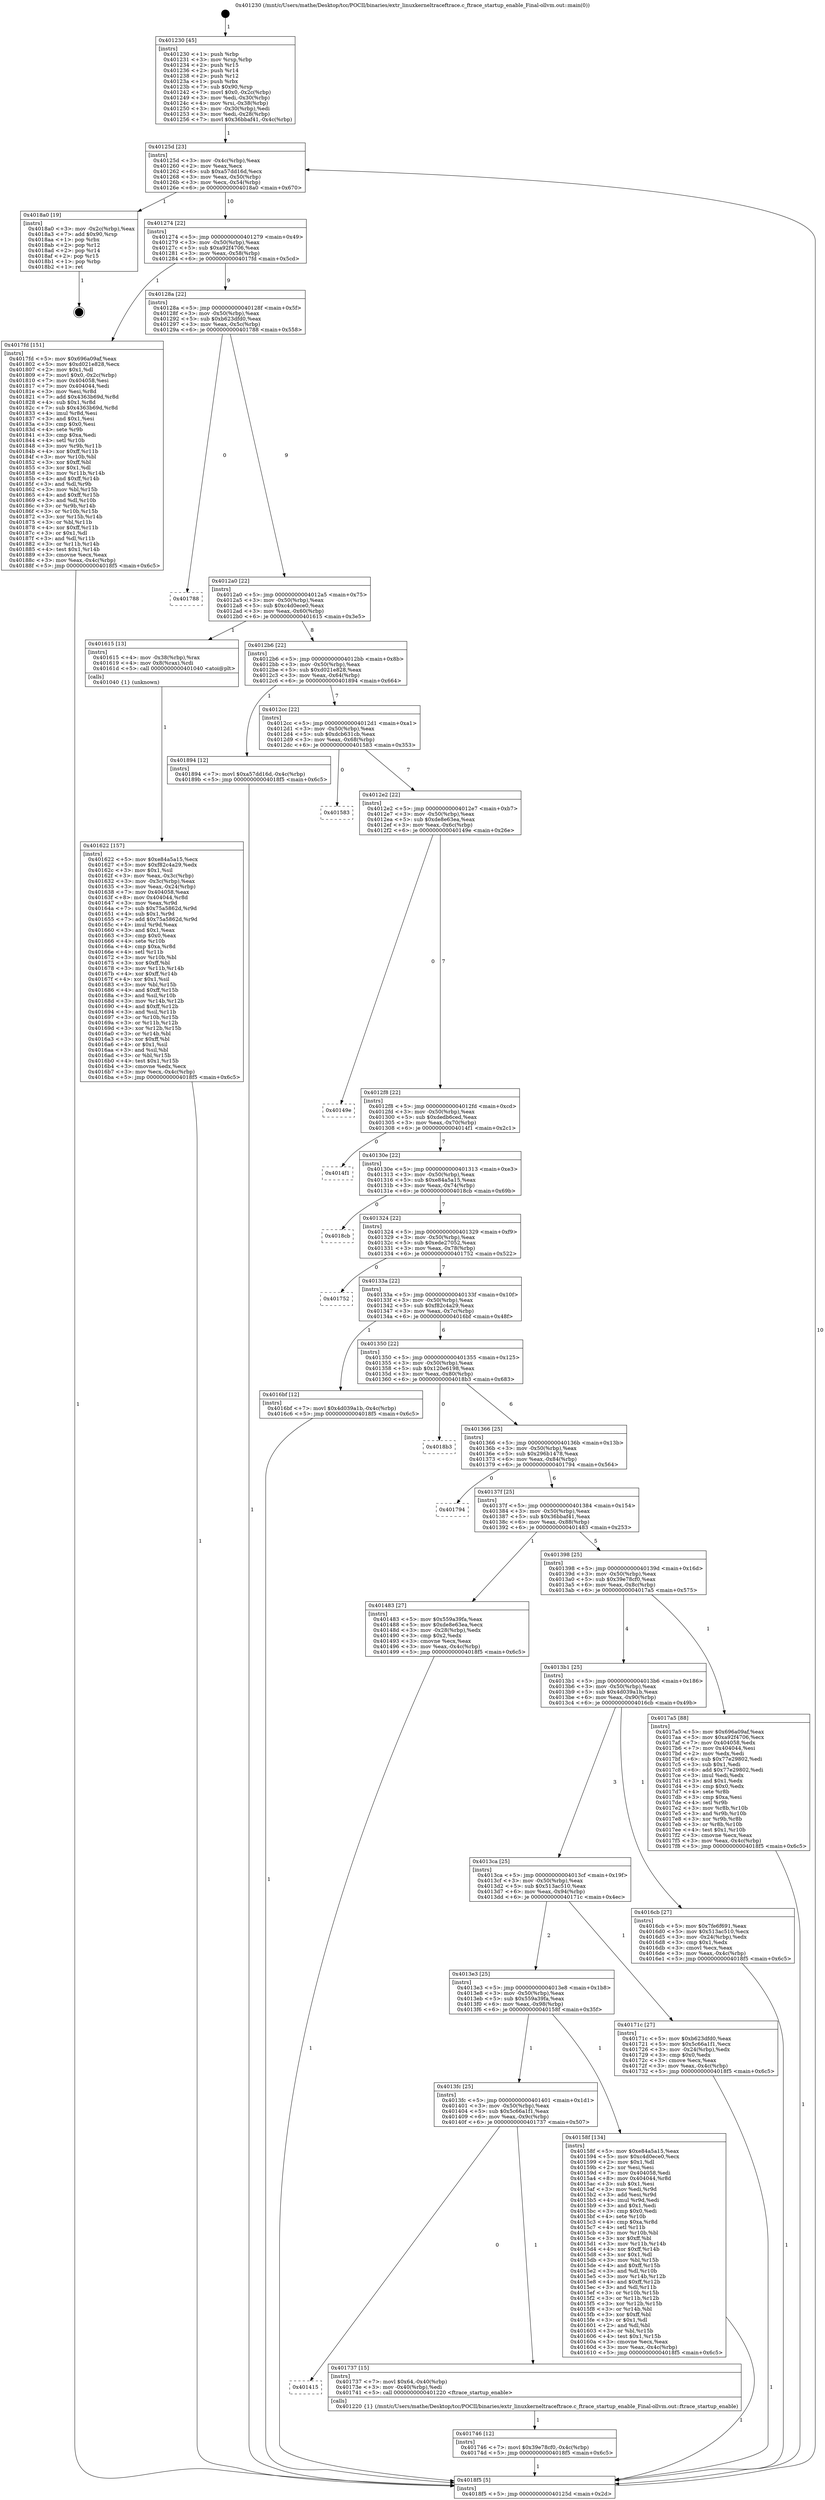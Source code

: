 digraph "0x401230" {
  label = "0x401230 (/mnt/c/Users/mathe/Desktop/tcc/POCII/binaries/extr_linuxkerneltraceftrace.c_ftrace_startup_enable_Final-ollvm.out::main(0))"
  labelloc = "t"
  node[shape=record]

  Entry [label="",width=0.3,height=0.3,shape=circle,fillcolor=black,style=filled]
  "0x40125d" [label="{
     0x40125d [23]\l
     | [instrs]\l
     &nbsp;&nbsp;0x40125d \<+3\>: mov -0x4c(%rbp),%eax\l
     &nbsp;&nbsp;0x401260 \<+2\>: mov %eax,%ecx\l
     &nbsp;&nbsp;0x401262 \<+6\>: sub $0xa57dd16d,%ecx\l
     &nbsp;&nbsp;0x401268 \<+3\>: mov %eax,-0x50(%rbp)\l
     &nbsp;&nbsp;0x40126b \<+3\>: mov %ecx,-0x54(%rbp)\l
     &nbsp;&nbsp;0x40126e \<+6\>: je 00000000004018a0 \<main+0x670\>\l
  }"]
  "0x4018a0" [label="{
     0x4018a0 [19]\l
     | [instrs]\l
     &nbsp;&nbsp;0x4018a0 \<+3\>: mov -0x2c(%rbp),%eax\l
     &nbsp;&nbsp;0x4018a3 \<+7\>: add $0x90,%rsp\l
     &nbsp;&nbsp;0x4018aa \<+1\>: pop %rbx\l
     &nbsp;&nbsp;0x4018ab \<+2\>: pop %r12\l
     &nbsp;&nbsp;0x4018ad \<+2\>: pop %r14\l
     &nbsp;&nbsp;0x4018af \<+2\>: pop %r15\l
     &nbsp;&nbsp;0x4018b1 \<+1\>: pop %rbp\l
     &nbsp;&nbsp;0x4018b2 \<+1\>: ret\l
  }"]
  "0x401274" [label="{
     0x401274 [22]\l
     | [instrs]\l
     &nbsp;&nbsp;0x401274 \<+5\>: jmp 0000000000401279 \<main+0x49\>\l
     &nbsp;&nbsp;0x401279 \<+3\>: mov -0x50(%rbp),%eax\l
     &nbsp;&nbsp;0x40127c \<+5\>: sub $0xa92f4706,%eax\l
     &nbsp;&nbsp;0x401281 \<+3\>: mov %eax,-0x58(%rbp)\l
     &nbsp;&nbsp;0x401284 \<+6\>: je 00000000004017fd \<main+0x5cd\>\l
  }"]
  Exit [label="",width=0.3,height=0.3,shape=circle,fillcolor=black,style=filled,peripheries=2]
  "0x4017fd" [label="{
     0x4017fd [151]\l
     | [instrs]\l
     &nbsp;&nbsp;0x4017fd \<+5\>: mov $0x696a09af,%eax\l
     &nbsp;&nbsp;0x401802 \<+5\>: mov $0xd021e828,%ecx\l
     &nbsp;&nbsp;0x401807 \<+2\>: mov $0x1,%dl\l
     &nbsp;&nbsp;0x401809 \<+7\>: movl $0x0,-0x2c(%rbp)\l
     &nbsp;&nbsp;0x401810 \<+7\>: mov 0x404058,%esi\l
     &nbsp;&nbsp;0x401817 \<+7\>: mov 0x404044,%edi\l
     &nbsp;&nbsp;0x40181e \<+3\>: mov %esi,%r8d\l
     &nbsp;&nbsp;0x401821 \<+7\>: add $0x4363b69d,%r8d\l
     &nbsp;&nbsp;0x401828 \<+4\>: sub $0x1,%r8d\l
     &nbsp;&nbsp;0x40182c \<+7\>: sub $0x4363b69d,%r8d\l
     &nbsp;&nbsp;0x401833 \<+4\>: imul %r8d,%esi\l
     &nbsp;&nbsp;0x401837 \<+3\>: and $0x1,%esi\l
     &nbsp;&nbsp;0x40183a \<+3\>: cmp $0x0,%esi\l
     &nbsp;&nbsp;0x40183d \<+4\>: sete %r9b\l
     &nbsp;&nbsp;0x401841 \<+3\>: cmp $0xa,%edi\l
     &nbsp;&nbsp;0x401844 \<+4\>: setl %r10b\l
     &nbsp;&nbsp;0x401848 \<+3\>: mov %r9b,%r11b\l
     &nbsp;&nbsp;0x40184b \<+4\>: xor $0xff,%r11b\l
     &nbsp;&nbsp;0x40184f \<+3\>: mov %r10b,%bl\l
     &nbsp;&nbsp;0x401852 \<+3\>: xor $0xff,%bl\l
     &nbsp;&nbsp;0x401855 \<+3\>: xor $0x1,%dl\l
     &nbsp;&nbsp;0x401858 \<+3\>: mov %r11b,%r14b\l
     &nbsp;&nbsp;0x40185b \<+4\>: and $0xff,%r14b\l
     &nbsp;&nbsp;0x40185f \<+3\>: and %dl,%r9b\l
     &nbsp;&nbsp;0x401862 \<+3\>: mov %bl,%r15b\l
     &nbsp;&nbsp;0x401865 \<+4\>: and $0xff,%r15b\l
     &nbsp;&nbsp;0x401869 \<+3\>: and %dl,%r10b\l
     &nbsp;&nbsp;0x40186c \<+3\>: or %r9b,%r14b\l
     &nbsp;&nbsp;0x40186f \<+3\>: or %r10b,%r15b\l
     &nbsp;&nbsp;0x401872 \<+3\>: xor %r15b,%r14b\l
     &nbsp;&nbsp;0x401875 \<+3\>: or %bl,%r11b\l
     &nbsp;&nbsp;0x401878 \<+4\>: xor $0xff,%r11b\l
     &nbsp;&nbsp;0x40187c \<+3\>: or $0x1,%dl\l
     &nbsp;&nbsp;0x40187f \<+3\>: and %dl,%r11b\l
     &nbsp;&nbsp;0x401882 \<+3\>: or %r11b,%r14b\l
     &nbsp;&nbsp;0x401885 \<+4\>: test $0x1,%r14b\l
     &nbsp;&nbsp;0x401889 \<+3\>: cmovne %ecx,%eax\l
     &nbsp;&nbsp;0x40188c \<+3\>: mov %eax,-0x4c(%rbp)\l
     &nbsp;&nbsp;0x40188f \<+5\>: jmp 00000000004018f5 \<main+0x6c5\>\l
  }"]
  "0x40128a" [label="{
     0x40128a [22]\l
     | [instrs]\l
     &nbsp;&nbsp;0x40128a \<+5\>: jmp 000000000040128f \<main+0x5f\>\l
     &nbsp;&nbsp;0x40128f \<+3\>: mov -0x50(%rbp),%eax\l
     &nbsp;&nbsp;0x401292 \<+5\>: sub $0xb623dfd0,%eax\l
     &nbsp;&nbsp;0x401297 \<+3\>: mov %eax,-0x5c(%rbp)\l
     &nbsp;&nbsp;0x40129a \<+6\>: je 0000000000401788 \<main+0x558\>\l
  }"]
  "0x401746" [label="{
     0x401746 [12]\l
     | [instrs]\l
     &nbsp;&nbsp;0x401746 \<+7\>: movl $0x39e78cf0,-0x4c(%rbp)\l
     &nbsp;&nbsp;0x40174d \<+5\>: jmp 00000000004018f5 \<main+0x6c5\>\l
  }"]
  "0x401788" [label="{
     0x401788\l
  }", style=dashed]
  "0x4012a0" [label="{
     0x4012a0 [22]\l
     | [instrs]\l
     &nbsp;&nbsp;0x4012a0 \<+5\>: jmp 00000000004012a5 \<main+0x75\>\l
     &nbsp;&nbsp;0x4012a5 \<+3\>: mov -0x50(%rbp),%eax\l
     &nbsp;&nbsp;0x4012a8 \<+5\>: sub $0xc4d0ece0,%eax\l
     &nbsp;&nbsp;0x4012ad \<+3\>: mov %eax,-0x60(%rbp)\l
     &nbsp;&nbsp;0x4012b0 \<+6\>: je 0000000000401615 \<main+0x3e5\>\l
  }"]
  "0x401415" [label="{
     0x401415\l
  }", style=dashed]
  "0x401615" [label="{
     0x401615 [13]\l
     | [instrs]\l
     &nbsp;&nbsp;0x401615 \<+4\>: mov -0x38(%rbp),%rax\l
     &nbsp;&nbsp;0x401619 \<+4\>: mov 0x8(%rax),%rdi\l
     &nbsp;&nbsp;0x40161d \<+5\>: call 0000000000401040 \<atoi@plt\>\l
     | [calls]\l
     &nbsp;&nbsp;0x401040 \{1\} (unknown)\l
  }"]
  "0x4012b6" [label="{
     0x4012b6 [22]\l
     | [instrs]\l
     &nbsp;&nbsp;0x4012b6 \<+5\>: jmp 00000000004012bb \<main+0x8b\>\l
     &nbsp;&nbsp;0x4012bb \<+3\>: mov -0x50(%rbp),%eax\l
     &nbsp;&nbsp;0x4012be \<+5\>: sub $0xd021e828,%eax\l
     &nbsp;&nbsp;0x4012c3 \<+3\>: mov %eax,-0x64(%rbp)\l
     &nbsp;&nbsp;0x4012c6 \<+6\>: je 0000000000401894 \<main+0x664\>\l
  }"]
  "0x401737" [label="{
     0x401737 [15]\l
     | [instrs]\l
     &nbsp;&nbsp;0x401737 \<+7\>: movl $0x64,-0x40(%rbp)\l
     &nbsp;&nbsp;0x40173e \<+3\>: mov -0x40(%rbp),%edi\l
     &nbsp;&nbsp;0x401741 \<+5\>: call 0000000000401220 \<ftrace_startup_enable\>\l
     | [calls]\l
     &nbsp;&nbsp;0x401220 \{1\} (/mnt/c/Users/mathe/Desktop/tcc/POCII/binaries/extr_linuxkerneltraceftrace.c_ftrace_startup_enable_Final-ollvm.out::ftrace_startup_enable)\l
  }"]
  "0x401894" [label="{
     0x401894 [12]\l
     | [instrs]\l
     &nbsp;&nbsp;0x401894 \<+7\>: movl $0xa57dd16d,-0x4c(%rbp)\l
     &nbsp;&nbsp;0x40189b \<+5\>: jmp 00000000004018f5 \<main+0x6c5\>\l
  }"]
  "0x4012cc" [label="{
     0x4012cc [22]\l
     | [instrs]\l
     &nbsp;&nbsp;0x4012cc \<+5\>: jmp 00000000004012d1 \<main+0xa1\>\l
     &nbsp;&nbsp;0x4012d1 \<+3\>: mov -0x50(%rbp),%eax\l
     &nbsp;&nbsp;0x4012d4 \<+5\>: sub $0xdcb631cb,%eax\l
     &nbsp;&nbsp;0x4012d9 \<+3\>: mov %eax,-0x68(%rbp)\l
     &nbsp;&nbsp;0x4012dc \<+6\>: je 0000000000401583 \<main+0x353\>\l
  }"]
  "0x401622" [label="{
     0x401622 [157]\l
     | [instrs]\l
     &nbsp;&nbsp;0x401622 \<+5\>: mov $0xe84a5a15,%ecx\l
     &nbsp;&nbsp;0x401627 \<+5\>: mov $0xf82c4a29,%edx\l
     &nbsp;&nbsp;0x40162c \<+3\>: mov $0x1,%sil\l
     &nbsp;&nbsp;0x40162f \<+3\>: mov %eax,-0x3c(%rbp)\l
     &nbsp;&nbsp;0x401632 \<+3\>: mov -0x3c(%rbp),%eax\l
     &nbsp;&nbsp;0x401635 \<+3\>: mov %eax,-0x24(%rbp)\l
     &nbsp;&nbsp;0x401638 \<+7\>: mov 0x404058,%eax\l
     &nbsp;&nbsp;0x40163f \<+8\>: mov 0x404044,%r8d\l
     &nbsp;&nbsp;0x401647 \<+3\>: mov %eax,%r9d\l
     &nbsp;&nbsp;0x40164a \<+7\>: sub $0x75a5862d,%r9d\l
     &nbsp;&nbsp;0x401651 \<+4\>: sub $0x1,%r9d\l
     &nbsp;&nbsp;0x401655 \<+7\>: add $0x75a5862d,%r9d\l
     &nbsp;&nbsp;0x40165c \<+4\>: imul %r9d,%eax\l
     &nbsp;&nbsp;0x401660 \<+3\>: and $0x1,%eax\l
     &nbsp;&nbsp;0x401663 \<+3\>: cmp $0x0,%eax\l
     &nbsp;&nbsp;0x401666 \<+4\>: sete %r10b\l
     &nbsp;&nbsp;0x40166a \<+4\>: cmp $0xa,%r8d\l
     &nbsp;&nbsp;0x40166e \<+4\>: setl %r11b\l
     &nbsp;&nbsp;0x401672 \<+3\>: mov %r10b,%bl\l
     &nbsp;&nbsp;0x401675 \<+3\>: xor $0xff,%bl\l
     &nbsp;&nbsp;0x401678 \<+3\>: mov %r11b,%r14b\l
     &nbsp;&nbsp;0x40167b \<+4\>: xor $0xff,%r14b\l
     &nbsp;&nbsp;0x40167f \<+4\>: xor $0x1,%sil\l
     &nbsp;&nbsp;0x401683 \<+3\>: mov %bl,%r15b\l
     &nbsp;&nbsp;0x401686 \<+4\>: and $0xff,%r15b\l
     &nbsp;&nbsp;0x40168a \<+3\>: and %sil,%r10b\l
     &nbsp;&nbsp;0x40168d \<+3\>: mov %r14b,%r12b\l
     &nbsp;&nbsp;0x401690 \<+4\>: and $0xff,%r12b\l
     &nbsp;&nbsp;0x401694 \<+3\>: and %sil,%r11b\l
     &nbsp;&nbsp;0x401697 \<+3\>: or %r10b,%r15b\l
     &nbsp;&nbsp;0x40169a \<+3\>: or %r11b,%r12b\l
     &nbsp;&nbsp;0x40169d \<+3\>: xor %r12b,%r15b\l
     &nbsp;&nbsp;0x4016a0 \<+3\>: or %r14b,%bl\l
     &nbsp;&nbsp;0x4016a3 \<+3\>: xor $0xff,%bl\l
     &nbsp;&nbsp;0x4016a6 \<+4\>: or $0x1,%sil\l
     &nbsp;&nbsp;0x4016aa \<+3\>: and %sil,%bl\l
     &nbsp;&nbsp;0x4016ad \<+3\>: or %bl,%r15b\l
     &nbsp;&nbsp;0x4016b0 \<+4\>: test $0x1,%r15b\l
     &nbsp;&nbsp;0x4016b4 \<+3\>: cmovne %edx,%ecx\l
     &nbsp;&nbsp;0x4016b7 \<+3\>: mov %ecx,-0x4c(%rbp)\l
     &nbsp;&nbsp;0x4016ba \<+5\>: jmp 00000000004018f5 \<main+0x6c5\>\l
  }"]
  "0x401583" [label="{
     0x401583\l
  }", style=dashed]
  "0x4012e2" [label="{
     0x4012e2 [22]\l
     | [instrs]\l
     &nbsp;&nbsp;0x4012e2 \<+5\>: jmp 00000000004012e7 \<main+0xb7\>\l
     &nbsp;&nbsp;0x4012e7 \<+3\>: mov -0x50(%rbp),%eax\l
     &nbsp;&nbsp;0x4012ea \<+5\>: sub $0xde8e63ea,%eax\l
     &nbsp;&nbsp;0x4012ef \<+3\>: mov %eax,-0x6c(%rbp)\l
     &nbsp;&nbsp;0x4012f2 \<+6\>: je 000000000040149e \<main+0x26e\>\l
  }"]
  "0x4013fc" [label="{
     0x4013fc [25]\l
     | [instrs]\l
     &nbsp;&nbsp;0x4013fc \<+5\>: jmp 0000000000401401 \<main+0x1d1\>\l
     &nbsp;&nbsp;0x401401 \<+3\>: mov -0x50(%rbp),%eax\l
     &nbsp;&nbsp;0x401404 \<+5\>: sub $0x5c66a1f1,%eax\l
     &nbsp;&nbsp;0x401409 \<+6\>: mov %eax,-0x9c(%rbp)\l
     &nbsp;&nbsp;0x40140f \<+6\>: je 0000000000401737 \<main+0x507\>\l
  }"]
  "0x40149e" [label="{
     0x40149e\l
  }", style=dashed]
  "0x4012f8" [label="{
     0x4012f8 [22]\l
     | [instrs]\l
     &nbsp;&nbsp;0x4012f8 \<+5\>: jmp 00000000004012fd \<main+0xcd\>\l
     &nbsp;&nbsp;0x4012fd \<+3\>: mov -0x50(%rbp),%eax\l
     &nbsp;&nbsp;0x401300 \<+5\>: sub $0xdedb6ced,%eax\l
     &nbsp;&nbsp;0x401305 \<+3\>: mov %eax,-0x70(%rbp)\l
     &nbsp;&nbsp;0x401308 \<+6\>: je 00000000004014f1 \<main+0x2c1\>\l
  }"]
  "0x40158f" [label="{
     0x40158f [134]\l
     | [instrs]\l
     &nbsp;&nbsp;0x40158f \<+5\>: mov $0xe84a5a15,%eax\l
     &nbsp;&nbsp;0x401594 \<+5\>: mov $0xc4d0ece0,%ecx\l
     &nbsp;&nbsp;0x401599 \<+2\>: mov $0x1,%dl\l
     &nbsp;&nbsp;0x40159b \<+2\>: xor %esi,%esi\l
     &nbsp;&nbsp;0x40159d \<+7\>: mov 0x404058,%edi\l
     &nbsp;&nbsp;0x4015a4 \<+8\>: mov 0x404044,%r8d\l
     &nbsp;&nbsp;0x4015ac \<+3\>: sub $0x1,%esi\l
     &nbsp;&nbsp;0x4015af \<+3\>: mov %edi,%r9d\l
     &nbsp;&nbsp;0x4015b2 \<+3\>: add %esi,%r9d\l
     &nbsp;&nbsp;0x4015b5 \<+4\>: imul %r9d,%edi\l
     &nbsp;&nbsp;0x4015b9 \<+3\>: and $0x1,%edi\l
     &nbsp;&nbsp;0x4015bc \<+3\>: cmp $0x0,%edi\l
     &nbsp;&nbsp;0x4015bf \<+4\>: sete %r10b\l
     &nbsp;&nbsp;0x4015c3 \<+4\>: cmp $0xa,%r8d\l
     &nbsp;&nbsp;0x4015c7 \<+4\>: setl %r11b\l
     &nbsp;&nbsp;0x4015cb \<+3\>: mov %r10b,%bl\l
     &nbsp;&nbsp;0x4015ce \<+3\>: xor $0xff,%bl\l
     &nbsp;&nbsp;0x4015d1 \<+3\>: mov %r11b,%r14b\l
     &nbsp;&nbsp;0x4015d4 \<+4\>: xor $0xff,%r14b\l
     &nbsp;&nbsp;0x4015d8 \<+3\>: xor $0x1,%dl\l
     &nbsp;&nbsp;0x4015db \<+3\>: mov %bl,%r15b\l
     &nbsp;&nbsp;0x4015de \<+4\>: and $0xff,%r15b\l
     &nbsp;&nbsp;0x4015e2 \<+3\>: and %dl,%r10b\l
     &nbsp;&nbsp;0x4015e5 \<+3\>: mov %r14b,%r12b\l
     &nbsp;&nbsp;0x4015e8 \<+4\>: and $0xff,%r12b\l
     &nbsp;&nbsp;0x4015ec \<+3\>: and %dl,%r11b\l
     &nbsp;&nbsp;0x4015ef \<+3\>: or %r10b,%r15b\l
     &nbsp;&nbsp;0x4015f2 \<+3\>: or %r11b,%r12b\l
     &nbsp;&nbsp;0x4015f5 \<+3\>: xor %r12b,%r15b\l
     &nbsp;&nbsp;0x4015f8 \<+3\>: or %r14b,%bl\l
     &nbsp;&nbsp;0x4015fb \<+3\>: xor $0xff,%bl\l
     &nbsp;&nbsp;0x4015fe \<+3\>: or $0x1,%dl\l
     &nbsp;&nbsp;0x401601 \<+2\>: and %dl,%bl\l
     &nbsp;&nbsp;0x401603 \<+3\>: or %bl,%r15b\l
     &nbsp;&nbsp;0x401606 \<+4\>: test $0x1,%r15b\l
     &nbsp;&nbsp;0x40160a \<+3\>: cmovne %ecx,%eax\l
     &nbsp;&nbsp;0x40160d \<+3\>: mov %eax,-0x4c(%rbp)\l
     &nbsp;&nbsp;0x401610 \<+5\>: jmp 00000000004018f5 \<main+0x6c5\>\l
  }"]
  "0x4014f1" [label="{
     0x4014f1\l
  }", style=dashed]
  "0x40130e" [label="{
     0x40130e [22]\l
     | [instrs]\l
     &nbsp;&nbsp;0x40130e \<+5\>: jmp 0000000000401313 \<main+0xe3\>\l
     &nbsp;&nbsp;0x401313 \<+3\>: mov -0x50(%rbp),%eax\l
     &nbsp;&nbsp;0x401316 \<+5\>: sub $0xe84a5a15,%eax\l
     &nbsp;&nbsp;0x40131b \<+3\>: mov %eax,-0x74(%rbp)\l
     &nbsp;&nbsp;0x40131e \<+6\>: je 00000000004018cb \<main+0x69b\>\l
  }"]
  "0x4013e3" [label="{
     0x4013e3 [25]\l
     | [instrs]\l
     &nbsp;&nbsp;0x4013e3 \<+5\>: jmp 00000000004013e8 \<main+0x1b8\>\l
     &nbsp;&nbsp;0x4013e8 \<+3\>: mov -0x50(%rbp),%eax\l
     &nbsp;&nbsp;0x4013eb \<+5\>: sub $0x559a39fa,%eax\l
     &nbsp;&nbsp;0x4013f0 \<+6\>: mov %eax,-0x98(%rbp)\l
     &nbsp;&nbsp;0x4013f6 \<+6\>: je 000000000040158f \<main+0x35f\>\l
  }"]
  "0x4018cb" [label="{
     0x4018cb\l
  }", style=dashed]
  "0x401324" [label="{
     0x401324 [22]\l
     | [instrs]\l
     &nbsp;&nbsp;0x401324 \<+5\>: jmp 0000000000401329 \<main+0xf9\>\l
     &nbsp;&nbsp;0x401329 \<+3\>: mov -0x50(%rbp),%eax\l
     &nbsp;&nbsp;0x40132c \<+5\>: sub $0xede27052,%eax\l
     &nbsp;&nbsp;0x401331 \<+3\>: mov %eax,-0x78(%rbp)\l
     &nbsp;&nbsp;0x401334 \<+6\>: je 0000000000401752 \<main+0x522\>\l
  }"]
  "0x40171c" [label="{
     0x40171c [27]\l
     | [instrs]\l
     &nbsp;&nbsp;0x40171c \<+5\>: mov $0xb623dfd0,%eax\l
     &nbsp;&nbsp;0x401721 \<+5\>: mov $0x5c66a1f1,%ecx\l
     &nbsp;&nbsp;0x401726 \<+3\>: mov -0x24(%rbp),%edx\l
     &nbsp;&nbsp;0x401729 \<+3\>: cmp $0x0,%edx\l
     &nbsp;&nbsp;0x40172c \<+3\>: cmove %ecx,%eax\l
     &nbsp;&nbsp;0x40172f \<+3\>: mov %eax,-0x4c(%rbp)\l
     &nbsp;&nbsp;0x401732 \<+5\>: jmp 00000000004018f5 \<main+0x6c5\>\l
  }"]
  "0x401752" [label="{
     0x401752\l
  }", style=dashed]
  "0x40133a" [label="{
     0x40133a [22]\l
     | [instrs]\l
     &nbsp;&nbsp;0x40133a \<+5\>: jmp 000000000040133f \<main+0x10f\>\l
     &nbsp;&nbsp;0x40133f \<+3\>: mov -0x50(%rbp),%eax\l
     &nbsp;&nbsp;0x401342 \<+5\>: sub $0xf82c4a29,%eax\l
     &nbsp;&nbsp;0x401347 \<+3\>: mov %eax,-0x7c(%rbp)\l
     &nbsp;&nbsp;0x40134a \<+6\>: je 00000000004016bf \<main+0x48f\>\l
  }"]
  "0x4013ca" [label="{
     0x4013ca [25]\l
     | [instrs]\l
     &nbsp;&nbsp;0x4013ca \<+5\>: jmp 00000000004013cf \<main+0x19f\>\l
     &nbsp;&nbsp;0x4013cf \<+3\>: mov -0x50(%rbp),%eax\l
     &nbsp;&nbsp;0x4013d2 \<+5\>: sub $0x513ac510,%eax\l
     &nbsp;&nbsp;0x4013d7 \<+6\>: mov %eax,-0x94(%rbp)\l
     &nbsp;&nbsp;0x4013dd \<+6\>: je 000000000040171c \<main+0x4ec\>\l
  }"]
  "0x4016bf" [label="{
     0x4016bf [12]\l
     | [instrs]\l
     &nbsp;&nbsp;0x4016bf \<+7\>: movl $0x4d039a1b,-0x4c(%rbp)\l
     &nbsp;&nbsp;0x4016c6 \<+5\>: jmp 00000000004018f5 \<main+0x6c5\>\l
  }"]
  "0x401350" [label="{
     0x401350 [22]\l
     | [instrs]\l
     &nbsp;&nbsp;0x401350 \<+5\>: jmp 0000000000401355 \<main+0x125\>\l
     &nbsp;&nbsp;0x401355 \<+3\>: mov -0x50(%rbp),%eax\l
     &nbsp;&nbsp;0x401358 \<+5\>: sub $0x120e6198,%eax\l
     &nbsp;&nbsp;0x40135d \<+3\>: mov %eax,-0x80(%rbp)\l
     &nbsp;&nbsp;0x401360 \<+6\>: je 00000000004018b3 \<main+0x683\>\l
  }"]
  "0x4016cb" [label="{
     0x4016cb [27]\l
     | [instrs]\l
     &nbsp;&nbsp;0x4016cb \<+5\>: mov $0x7fe6f691,%eax\l
     &nbsp;&nbsp;0x4016d0 \<+5\>: mov $0x513ac510,%ecx\l
     &nbsp;&nbsp;0x4016d5 \<+3\>: mov -0x24(%rbp),%edx\l
     &nbsp;&nbsp;0x4016d8 \<+3\>: cmp $0x1,%edx\l
     &nbsp;&nbsp;0x4016db \<+3\>: cmovl %ecx,%eax\l
     &nbsp;&nbsp;0x4016de \<+3\>: mov %eax,-0x4c(%rbp)\l
     &nbsp;&nbsp;0x4016e1 \<+5\>: jmp 00000000004018f5 \<main+0x6c5\>\l
  }"]
  "0x4018b3" [label="{
     0x4018b3\l
  }", style=dashed]
  "0x401366" [label="{
     0x401366 [25]\l
     | [instrs]\l
     &nbsp;&nbsp;0x401366 \<+5\>: jmp 000000000040136b \<main+0x13b\>\l
     &nbsp;&nbsp;0x40136b \<+3\>: mov -0x50(%rbp),%eax\l
     &nbsp;&nbsp;0x40136e \<+5\>: sub $0x296b1478,%eax\l
     &nbsp;&nbsp;0x401373 \<+6\>: mov %eax,-0x84(%rbp)\l
     &nbsp;&nbsp;0x401379 \<+6\>: je 0000000000401794 \<main+0x564\>\l
  }"]
  "0x4013b1" [label="{
     0x4013b1 [25]\l
     | [instrs]\l
     &nbsp;&nbsp;0x4013b1 \<+5\>: jmp 00000000004013b6 \<main+0x186\>\l
     &nbsp;&nbsp;0x4013b6 \<+3\>: mov -0x50(%rbp),%eax\l
     &nbsp;&nbsp;0x4013b9 \<+5\>: sub $0x4d039a1b,%eax\l
     &nbsp;&nbsp;0x4013be \<+6\>: mov %eax,-0x90(%rbp)\l
     &nbsp;&nbsp;0x4013c4 \<+6\>: je 00000000004016cb \<main+0x49b\>\l
  }"]
  "0x401794" [label="{
     0x401794\l
  }", style=dashed]
  "0x40137f" [label="{
     0x40137f [25]\l
     | [instrs]\l
     &nbsp;&nbsp;0x40137f \<+5\>: jmp 0000000000401384 \<main+0x154\>\l
     &nbsp;&nbsp;0x401384 \<+3\>: mov -0x50(%rbp),%eax\l
     &nbsp;&nbsp;0x401387 \<+5\>: sub $0x36bbaf41,%eax\l
     &nbsp;&nbsp;0x40138c \<+6\>: mov %eax,-0x88(%rbp)\l
     &nbsp;&nbsp;0x401392 \<+6\>: je 0000000000401483 \<main+0x253\>\l
  }"]
  "0x4017a5" [label="{
     0x4017a5 [88]\l
     | [instrs]\l
     &nbsp;&nbsp;0x4017a5 \<+5\>: mov $0x696a09af,%eax\l
     &nbsp;&nbsp;0x4017aa \<+5\>: mov $0xa92f4706,%ecx\l
     &nbsp;&nbsp;0x4017af \<+7\>: mov 0x404058,%edx\l
     &nbsp;&nbsp;0x4017b6 \<+7\>: mov 0x404044,%esi\l
     &nbsp;&nbsp;0x4017bd \<+2\>: mov %edx,%edi\l
     &nbsp;&nbsp;0x4017bf \<+6\>: sub $0x77e29802,%edi\l
     &nbsp;&nbsp;0x4017c5 \<+3\>: sub $0x1,%edi\l
     &nbsp;&nbsp;0x4017c8 \<+6\>: add $0x77e29802,%edi\l
     &nbsp;&nbsp;0x4017ce \<+3\>: imul %edi,%edx\l
     &nbsp;&nbsp;0x4017d1 \<+3\>: and $0x1,%edx\l
     &nbsp;&nbsp;0x4017d4 \<+3\>: cmp $0x0,%edx\l
     &nbsp;&nbsp;0x4017d7 \<+4\>: sete %r8b\l
     &nbsp;&nbsp;0x4017db \<+3\>: cmp $0xa,%esi\l
     &nbsp;&nbsp;0x4017de \<+4\>: setl %r9b\l
     &nbsp;&nbsp;0x4017e2 \<+3\>: mov %r8b,%r10b\l
     &nbsp;&nbsp;0x4017e5 \<+3\>: and %r9b,%r10b\l
     &nbsp;&nbsp;0x4017e8 \<+3\>: xor %r9b,%r8b\l
     &nbsp;&nbsp;0x4017eb \<+3\>: or %r8b,%r10b\l
     &nbsp;&nbsp;0x4017ee \<+4\>: test $0x1,%r10b\l
     &nbsp;&nbsp;0x4017f2 \<+3\>: cmovne %ecx,%eax\l
     &nbsp;&nbsp;0x4017f5 \<+3\>: mov %eax,-0x4c(%rbp)\l
     &nbsp;&nbsp;0x4017f8 \<+5\>: jmp 00000000004018f5 \<main+0x6c5\>\l
  }"]
  "0x401483" [label="{
     0x401483 [27]\l
     | [instrs]\l
     &nbsp;&nbsp;0x401483 \<+5\>: mov $0x559a39fa,%eax\l
     &nbsp;&nbsp;0x401488 \<+5\>: mov $0xde8e63ea,%ecx\l
     &nbsp;&nbsp;0x40148d \<+3\>: mov -0x28(%rbp),%edx\l
     &nbsp;&nbsp;0x401490 \<+3\>: cmp $0x2,%edx\l
     &nbsp;&nbsp;0x401493 \<+3\>: cmovne %ecx,%eax\l
     &nbsp;&nbsp;0x401496 \<+3\>: mov %eax,-0x4c(%rbp)\l
     &nbsp;&nbsp;0x401499 \<+5\>: jmp 00000000004018f5 \<main+0x6c5\>\l
  }"]
  "0x401398" [label="{
     0x401398 [25]\l
     | [instrs]\l
     &nbsp;&nbsp;0x401398 \<+5\>: jmp 000000000040139d \<main+0x16d\>\l
     &nbsp;&nbsp;0x40139d \<+3\>: mov -0x50(%rbp),%eax\l
     &nbsp;&nbsp;0x4013a0 \<+5\>: sub $0x39e78cf0,%eax\l
     &nbsp;&nbsp;0x4013a5 \<+6\>: mov %eax,-0x8c(%rbp)\l
     &nbsp;&nbsp;0x4013ab \<+6\>: je 00000000004017a5 \<main+0x575\>\l
  }"]
  "0x4018f5" [label="{
     0x4018f5 [5]\l
     | [instrs]\l
     &nbsp;&nbsp;0x4018f5 \<+5\>: jmp 000000000040125d \<main+0x2d\>\l
  }"]
  "0x401230" [label="{
     0x401230 [45]\l
     | [instrs]\l
     &nbsp;&nbsp;0x401230 \<+1\>: push %rbp\l
     &nbsp;&nbsp;0x401231 \<+3\>: mov %rsp,%rbp\l
     &nbsp;&nbsp;0x401234 \<+2\>: push %r15\l
     &nbsp;&nbsp;0x401236 \<+2\>: push %r14\l
     &nbsp;&nbsp;0x401238 \<+2\>: push %r12\l
     &nbsp;&nbsp;0x40123a \<+1\>: push %rbx\l
     &nbsp;&nbsp;0x40123b \<+7\>: sub $0x90,%rsp\l
     &nbsp;&nbsp;0x401242 \<+7\>: movl $0x0,-0x2c(%rbp)\l
     &nbsp;&nbsp;0x401249 \<+3\>: mov %edi,-0x30(%rbp)\l
     &nbsp;&nbsp;0x40124c \<+4\>: mov %rsi,-0x38(%rbp)\l
     &nbsp;&nbsp;0x401250 \<+3\>: mov -0x30(%rbp),%edi\l
     &nbsp;&nbsp;0x401253 \<+3\>: mov %edi,-0x28(%rbp)\l
     &nbsp;&nbsp;0x401256 \<+7\>: movl $0x36bbaf41,-0x4c(%rbp)\l
  }"]
  Entry -> "0x401230" [label=" 1"]
  "0x40125d" -> "0x4018a0" [label=" 1"]
  "0x40125d" -> "0x401274" [label=" 10"]
  "0x4018a0" -> Exit [label=" 1"]
  "0x401274" -> "0x4017fd" [label=" 1"]
  "0x401274" -> "0x40128a" [label=" 9"]
  "0x401894" -> "0x4018f5" [label=" 1"]
  "0x40128a" -> "0x401788" [label=" 0"]
  "0x40128a" -> "0x4012a0" [label=" 9"]
  "0x4017fd" -> "0x4018f5" [label=" 1"]
  "0x4012a0" -> "0x401615" [label=" 1"]
  "0x4012a0" -> "0x4012b6" [label=" 8"]
  "0x4017a5" -> "0x4018f5" [label=" 1"]
  "0x4012b6" -> "0x401894" [label=" 1"]
  "0x4012b6" -> "0x4012cc" [label=" 7"]
  "0x401746" -> "0x4018f5" [label=" 1"]
  "0x4012cc" -> "0x401583" [label=" 0"]
  "0x4012cc" -> "0x4012e2" [label=" 7"]
  "0x4013fc" -> "0x401415" [label=" 0"]
  "0x4012e2" -> "0x40149e" [label=" 0"]
  "0x4012e2" -> "0x4012f8" [label=" 7"]
  "0x4013fc" -> "0x401737" [label=" 1"]
  "0x4012f8" -> "0x4014f1" [label=" 0"]
  "0x4012f8" -> "0x40130e" [label=" 7"]
  "0x401737" -> "0x401746" [label=" 1"]
  "0x40130e" -> "0x4018cb" [label=" 0"]
  "0x40130e" -> "0x401324" [label=" 7"]
  "0x4016cb" -> "0x4018f5" [label=" 1"]
  "0x401324" -> "0x401752" [label=" 0"]
  "0x401324" -> "0x40133a" [label=" 7"]
  "0x4016bf" -> "0x4018f5" [label=" 1"]
  "0x40133a" -> "0x4016bf" [label=" 1"]
  "0x40133a" -> "0x401350" [label=" 6"]
  "0x401615" -> "0x401622" [label=" 1"]
  "0x401350" -> "0x4018b3" [label=" 0"]
  "0x401350" -> "0x401366" [label=" 6"]
  "0x40158f" -> "0x4018f5" [label=" 1"]
  "0x401366" -> "0x401794" [label=" 0"]
  "0x401366" -> "0x40137f" [label=" 6"]
  "0x4013e3" -> "0x40158f" [label=" 1"]
  "0x40137f" -> "0x401483" [label=" 1"]
  "0x40137f" -> "0x401398" [label=" 5"]
  "0x401483" -> "0x4018f5" [label=" 1"]
  "0x401230" -> "0x40125d" [label=" 1"]
  "0x4018f5" -> "0x40125d" [label=" 10"]
  "0x40171c" -> "0x4018f5" [label=" 1"]
  "0x401398" -> "0x4017a5" [label=" 1"]
  "0x401398" -> "0x4013b1" [label=" 4"]
  "0x4013e3" -> "0x4013fc" [label=" 1"]
  "0x4013b1" -> "0x4016cb" [label=" 1"]
  "0x4013b1" -> "0x4013ca" [label=" 3"]
  "0x401622" -> "0x4018f5" [label=" 1"]
  "0x4013ca" -> "0x40171c" [label=" 1"]
  "0x4013ca" -> "0x4013e3" [label=" 2"]
}
